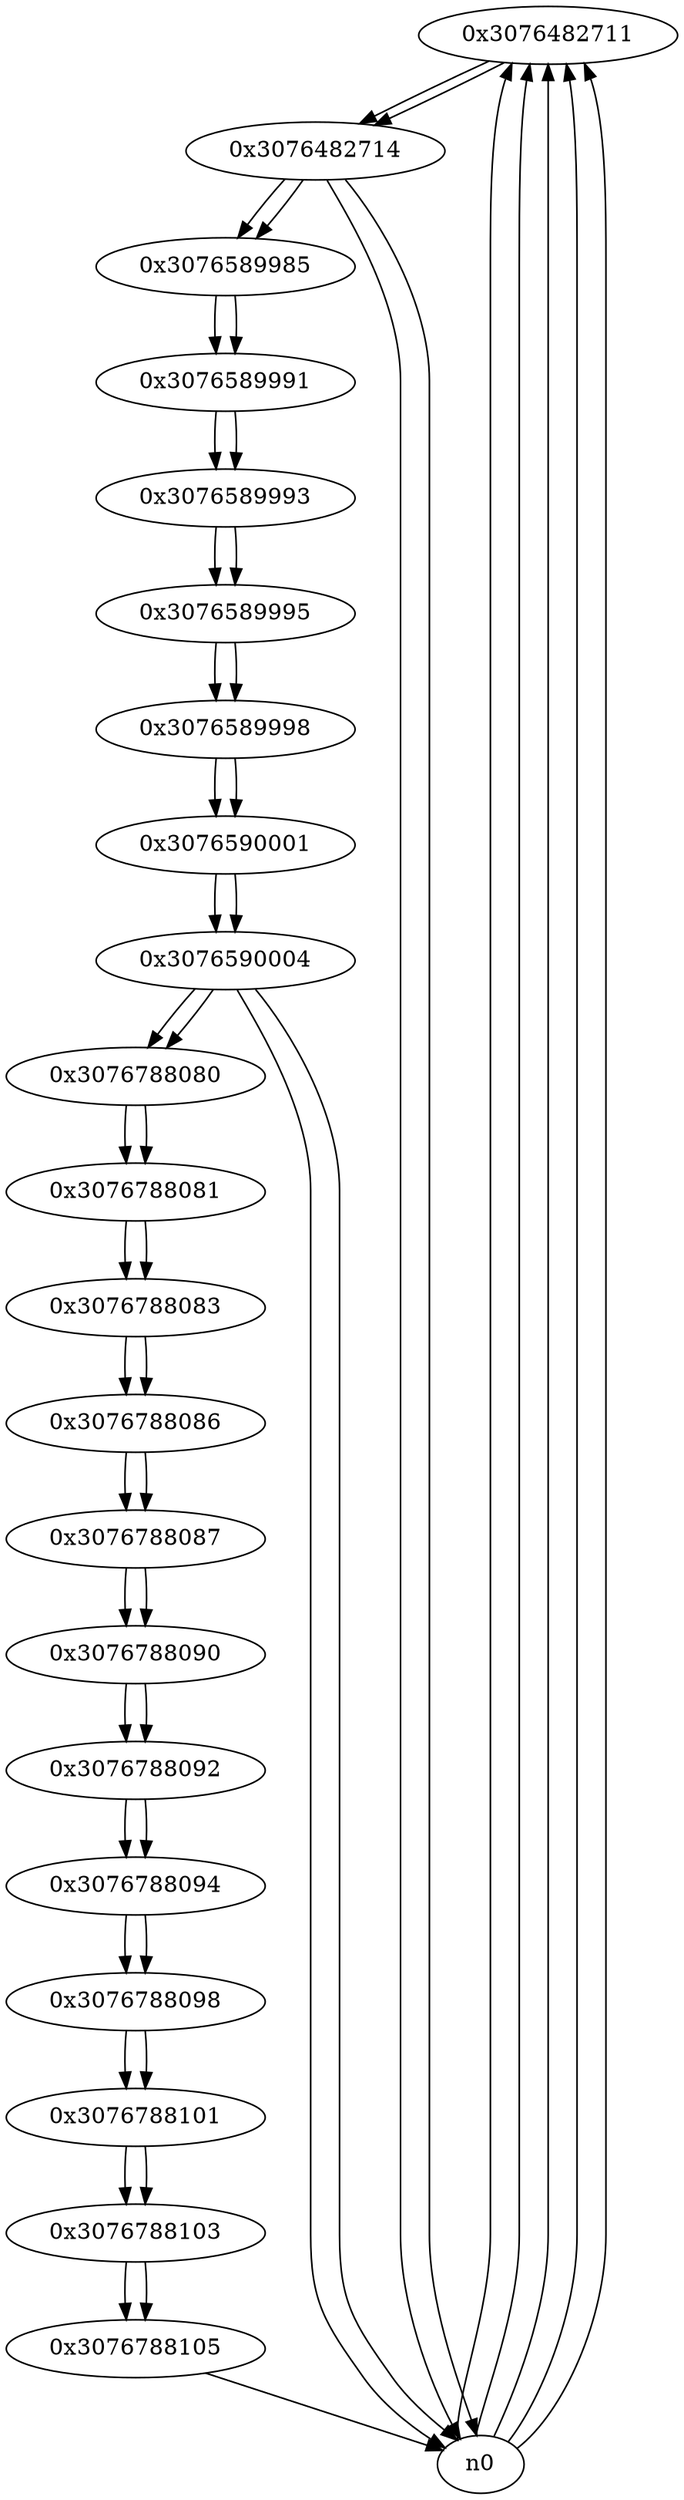 digraph G{
/* nodes */
  n1 [label="0x3076482711"]
  n2 [label="0x3076482714"]
  n3 [label="0x3076589985"]
  n4 [label="0x3076589991"]
  n5 [label="0x3076589993"]
  n6 [label="0x3076589995"]
  n7 [label="0x3076589998"]
  n8 [label="0x3076590001"]
  n9 [label="0x3076590004"]
  n10 [label="0x3076788080"]
  n11 [label="0x3076788081"]
  n12 [label="0x3076788083"]
  n13 [label="0x3076788086"]
  n14 [label="0x3076788087"]
  n15 [label="0x3076788090"]
  n16 [label="0x3076788092"]
  n17 [label="0x3076788094"]
  n18 [label="0x3076788098"]
  n19 [label="0x3076788101"]
  n20 [label="0x3076788103"]
  n21 [label="0x3076788105"]
/* edges */
n1 -> n2;
n0 -> n1;
n0 -> n1;
n0 -> n1;
n0 -> n1;
n0 -> n1;
n2 -> n3;
n2 -> n0;
n2 -> n0;
n1 -> n2;
n3 -> n4;
n2 -> n3;
n4 -> n5;
n3 -> n4;
n5 -> n6;
n4 -> n5;
n6 -> n7;
n5 -> n6;
n7 -> n8;
n6 -> n7;
n8 -> n9;
n7 -> n8;
n9 -> n10;
n9 -> n0;
n9 -> n0;
n8 -> n9;
n10 -> n11;
n9 -> n10;
n11 -> n12;
n10 -> n11;
n12 -> n13;
n11 -> n12;
n13 -> n14;
n12 -> n13;
n14 -> n15;
n13 -> n14;
n15 -> n16;
n14 -> n15;
n16 -> n17;
n15 -> n16;
n17 -> n18;
n16 -> n17;
n18 -> n19;
n17 -> n18;
n19 -> n20;
n18 -> n19;
n20 -> n21;
n19 -> n20;
n21 -> n0;
n20 -> n21;
}
